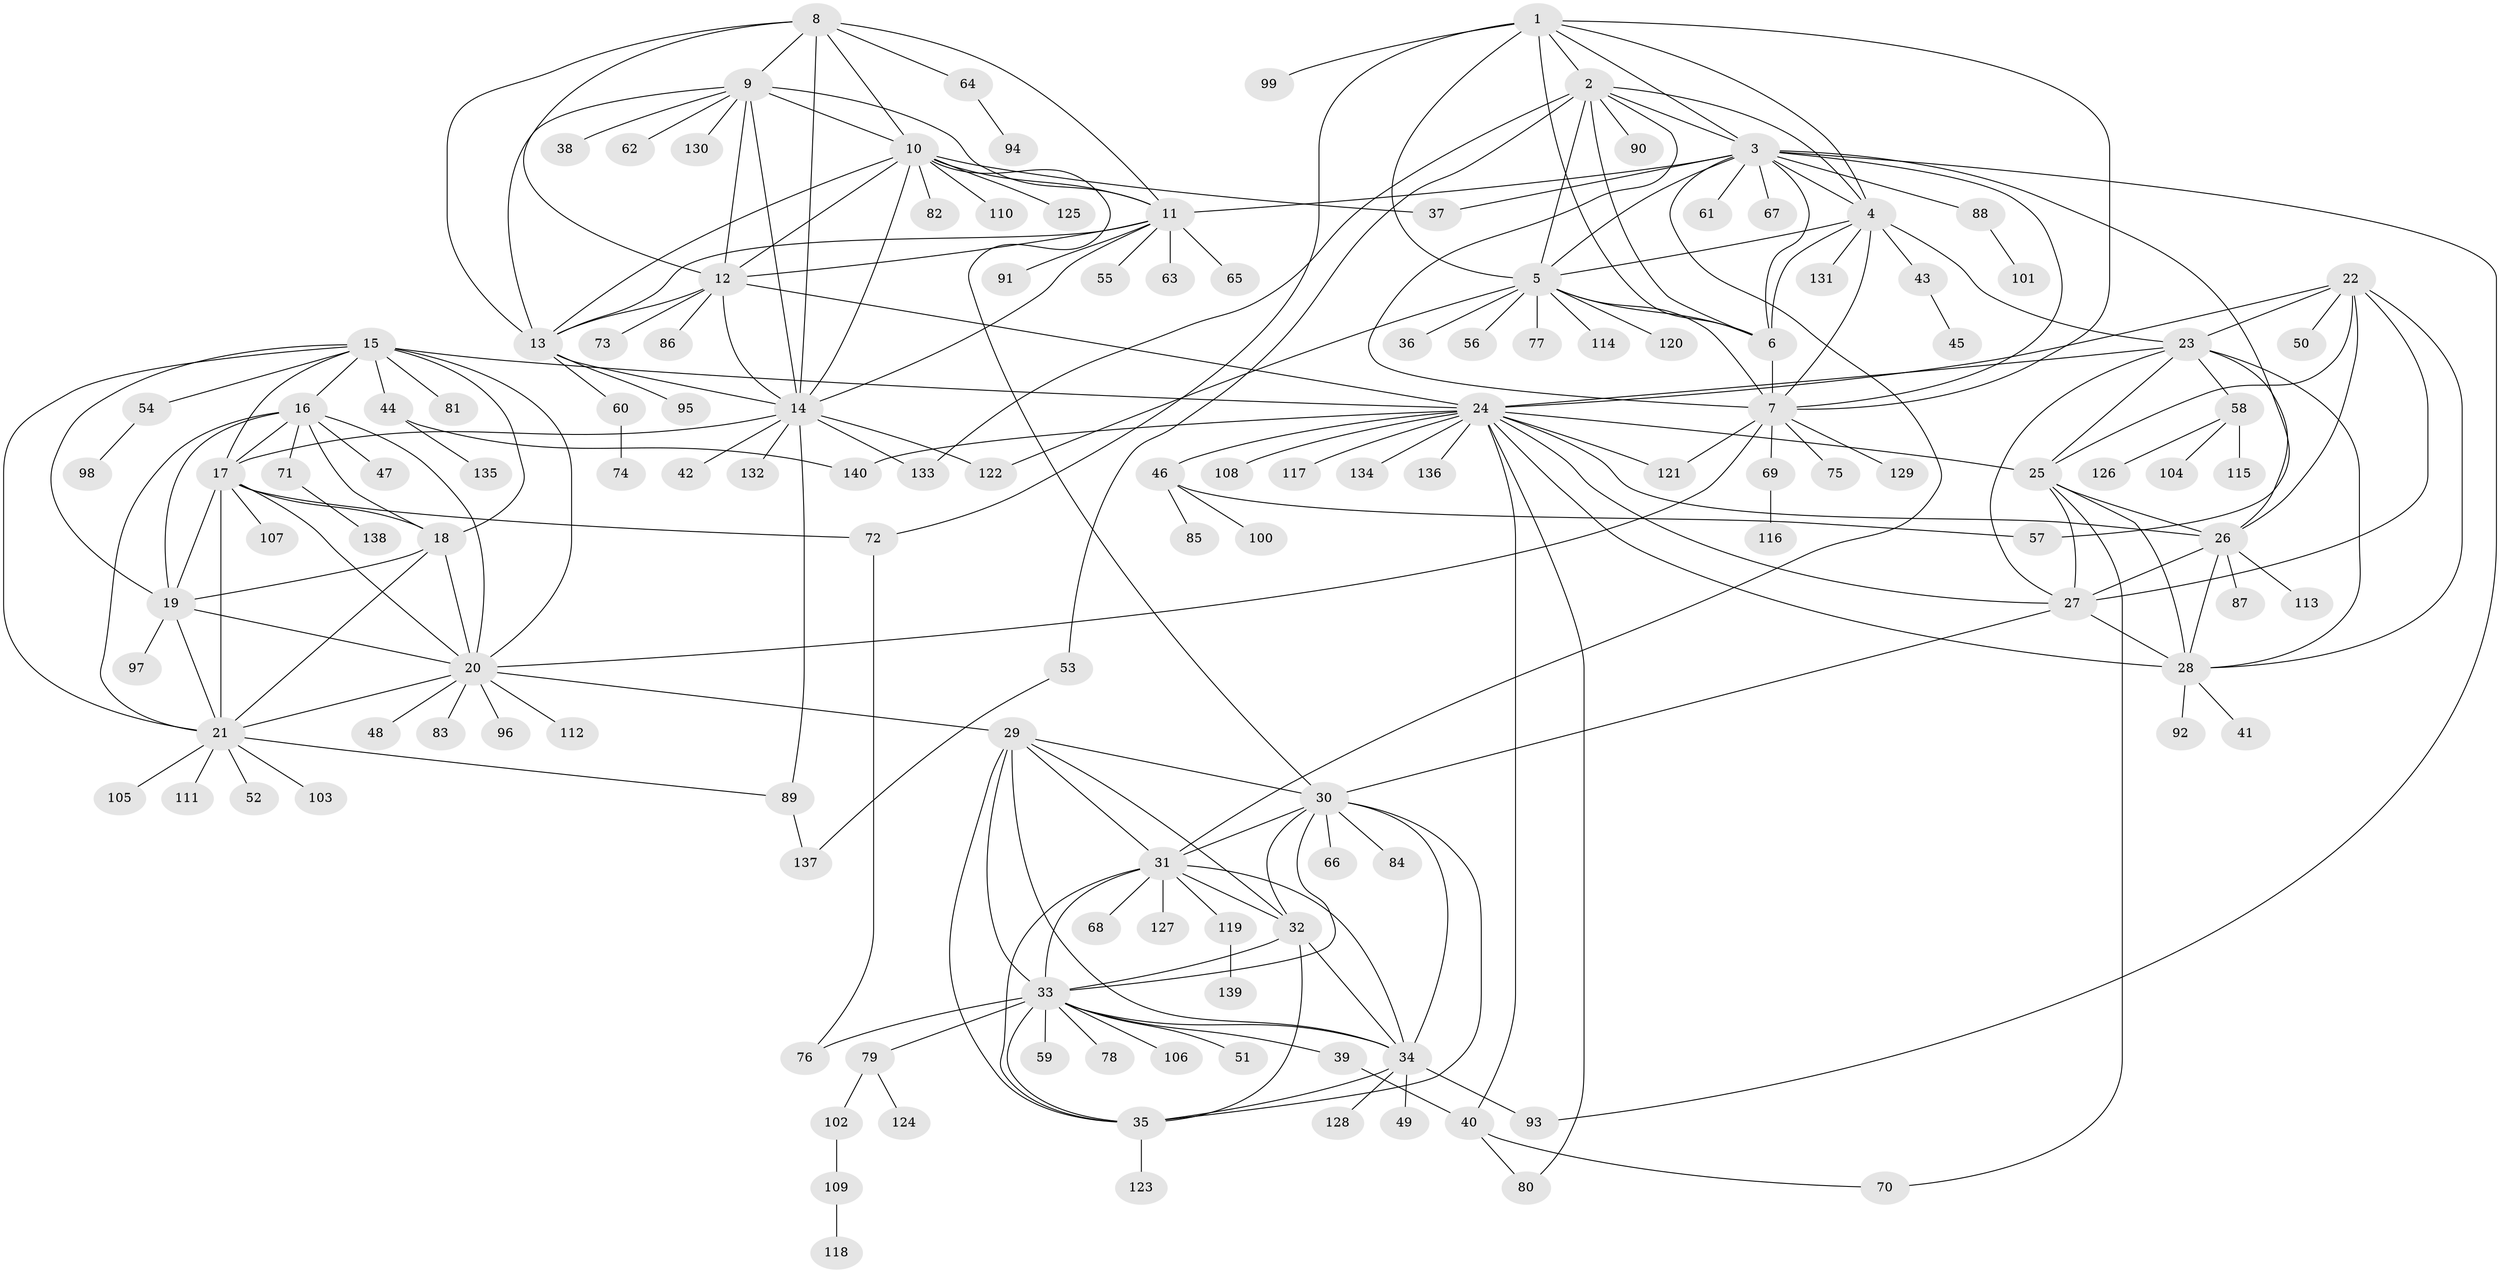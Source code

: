 // coarse degree distribution, {5: 0.04672897196261682, 13: 0.018691588785046728, 12: 0.018691588785046728, 7: 0.037383177570093455, 8: 0.06542056074766354, 10: 0.018691588785046728, 14: 0.009345794392523364, 6: 0.037383177570093455, 15: 0.009345794392523364, 11: 0.009345794392523364, 1: 0.5514018691588785, 2: 0.1308411214953271, 4: 0.009345794392523364, 3: 0.037383177570093455}
// Generated by graph-tools (version 1.1) at 2025/52/02/27/25 19:52:20]
// undirected, 140 vertices, 234 edges
graph export_dot {
graph [start="1"]
  node [color=gray90,style=filled];
  1;
  2;
  3;
  4;
  5;
  6;
  7;
  8;
  9;
  10;
  11;
  12;
  13;
  14;
  15;
  16;
  17;
  18;
  19;
  20;
  21;
  22;
  23;
  24;
  25;
  26;
  27;
  28;
  29;
  30;
  31;
  32;
  33;
  34;
  35;
  36;
  37;
  38;
  39;
  40;
  41;
  42;
  43;
  44;
  45;
  46;
  47;
  48;
  49;
  50;
  51;
  52;
  53;
  54;
  55;
  56;
  57;
  58;
  59;
  60;
  61;
  62;
  63;
  64;
  65;
  66;
  67;
  68;
  69;
  70;
  71;
  72;
  73;
  74;
  75;
  76;
  77;
  78;
  79;
  80;
  81;
  82;
  83;
  84;
  85;
  86;
  87;
  88;
  89;
  90;
  91;
  92;
  93;
  94;
  95;
  96;
  97;
  98;
  99;
  100;
  101;
  102;
  103;
  104;
  105;
  106;
  107;
  108;
  109;
  110;
  111;
  112;
  113;
  114;
  115;
  116;
  117;
  118;
  119;
  120;
  121;
  122;
  123;
  124;
  125;
  126;
  127;
  128;
  129;
  130;
  131;
  132;
  133;
  134;
  135;
  136;
  137;
  138;
  139;
  140;
  1 -- 2;
  1 -- 3;
  1 -- 4;
  1 -- 5;
  1 -- 6;
  1 -- 7;
  1 -- 72;
  1 -- 99;
  2 -- 3;
  2 -- 4;
  2 -- 5;
  2 -- 6;
  2 -- 7;
  2 -- 53;
  2 -- 90;
  2 -- 133;
  3 -- 4;
  3 -- 5;
  3 -- 6;
  3 -- 7;
  3 -- 11;
  3 -- 31;
  3 -- 37;
  3 -- 57;
  3 -- 61;
  3 -- 67;
  3 -- 88;
  3 -- 93;
  4 -- 5;
  4 -- 6;
  4 -- 7;
  4 -- 23;
  4 -- 43;
  4 -- 131;
  5 -- 6;
  5 -- 7;
  5 -- 36;
  5 -- 56;
  5 -- 77;
  5 -- 114;
  5 -- 120;
  5 -- 122;
  6 -- 7;
  7 -- 20;
  7 -- 69;
  7 -- 75;
  7 -- 121;
  7 -- 129;
  8 -- 9;
  8 -- 10;
  8 -- 11;
  8 -- 12;
  8 -- 13;
  8 -- 14;
  8 -- 64;
  9 -- 10;
  9 -- 11;
  9 -- 12;
  9 -- 13;
  9 -- 14;
  9 -- 38;
  9 -- 62;
  9 -- 130;
  10 -- 11;
  10 -- 12;
  10 -- 13;
  10 -- 14;
  10 -- 30;
  10 -- 37;
  10 -- 82;
  10 -- 110;
  10 -- 125;
  11 -- 12;
  11 -- 13;
  11 -- 14;
  11 -- 55;
  11 -- 63;
  11 -- 65;
  11 -- 91;
  12 -- 13;
  12 -- 14;
  12 -- 24;
  12 -- 73;
  12 -- 86;
  13 -- 14;
  13 -- 60;
  13 -- 95;
  14 -- 17;
  14 -- 42;
  14 -- 89;
  14 -- 122;
  14 -- 132;
  14 -- 133;
  15 -- 16;
  15 -- 17;
  15 -- 18;
  15 -- 19;
  15 -- 20;
  15 -- 21;
  15 -- 24;
  15 -- 44;
  15 -- 54;
  15 -- 81;
  16 -- 17;
  16 -- 18;
  16 -- 19;
  16 -- 20;
  16 -- 21;
  16 -- 47;
  16 -- 71;
  17 -- 18;
  17 -- 19;
  17 -- 20;
  17 -- 21;
  17 -- 72;
  17 -- 107;
  18 -- 19;
  18 -- 20;
  18 -- 21;
  19 -- 20;
  19 -- 21;
  19 -- 97;
  20 -- 21;
  20 -- 29;
  20 -- 48;
  20 -- 83;
  20 -- 96;
  20 -- 112;
  21 -- 52;
  21 -- 89;
  21 -- 103;
  21 -- 105;
  21 -- 111;
  22 -- 23;
  22 -- 24;
  22 -- 25;
  22 -- 26;
  22 -- 27;
  22 -- 28;
  22 -- 50;
  23 -- 24;
  23 -- 25;
  23 -- 26;
  23 -- 27;
  23 -- 28;
  23 -- 58;
  24 -- 25;
  24 -- 26;
  24 -- 27;
  24 -- 28;
  24 -- 40;
  24 -- 46;
  24 -- 80;
  24 -- 108;
  24 -- 117;
  24 -- 121;
  24 -- 134;
  24 -- 136;
  24 -- 140;
  25 -- 26;
  25 -- 27;
  25 -- 28;
  25 -- 70;
  26 -- 27;
  26 -- 28;
  26 -- 87;
  26 -- 113;
  27 -- 28;
  27 -- 30;
  28 -- 41;
  28 -- 92;
  29 -- 30;
  29 -- 31;
  29 -- 32;
  29 -- 33;
  29 -- 34;
  29 -- 35;
  30 -- 31;
  30 -- 32;
  30 -- 33;
  30 -- 34;
  30 -- 35;
  30 -- 66;
  30 -- 84;
  31 -- 32;
  31 -- 33;
  31 -- 34;
  31 -- 35;
  31 -- 68;
  31 -- 119;
  31 -- 127;
  32 -- 33;
  32 -- 34;
  32 -- 35;
  33 -- 34;
  33 -- 35;
  33 -- 39;
  33 -- 51;
  33 -- 59;
  33 -- 76;
  33 -- 78;
  33 -- 79;
  33 -- 106;
  34 -- 35;
  34 -- 49;
  34 -- 93;
  34 -- 128;
  35 -- 123;
  39 -- 40;
  40 -- 70;
  40 -- 80;
  43 -- 45;
  44 -- 135;
  44 -- 140;
  46 -- 57;
  46 -- 85;
  46 -- 100;
  53 -- 137;
  54 -- 98;
  58 -- 104;
  58 -- 115;
  58 -- 126;
  60 -- 74;
  64 -- 94;
  69 -- 116;
  71 -- 138;
  72 -- 76;
  79 -- 102;
  79 -- 124;
  88 -- 101;
  89 -- 137;
  102 -- 109;
  109 -- 118;
  119 -- 139;
}
